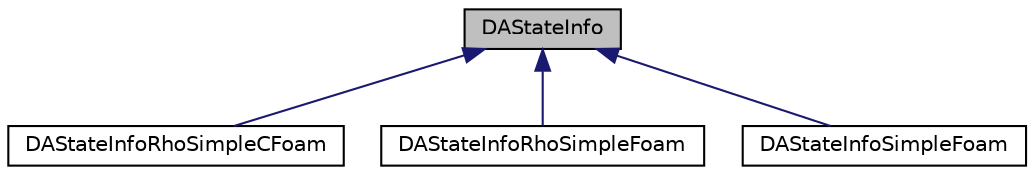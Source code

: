 digraph "DAStateInfo"
{
  bgcolor="transparent";
  edge [fontname="Helvetica",fontsize="10",labelfontname="Helvetica",labelfontsize="10"];
  node [fontname="Helvetica",fontsize="10",shape=record];
  Node0 [label="DAStateInfo",height=0.2,width=0.4,color="black", fillcolor="grey75", style="filled", fontcolor="black"];
  Node0 -> Node1 [dir="back",color="midnightblue",fontsize="10",style="solid",fontname="Helvetica"];
  Node1 [label="DAStateInfoRhoSimpleCFoam",height=0.2,width=0.4,color="black",URL="$classFoam_1_1DAStateInfoRhoSimpleCFoam.html"];
  Node0 -> Node2 [dir="back",color="midnightblue",fontsize="10",style="solid",fontname="Helvetica"];
  Node2 [label="DAStateInfoRhoSimpleFoam",height=0.2,width=0.4,color="black",URL="$classFoam_1_1DAStateInfoRhoSimpleFoam.html"];
  Node0 -> Node3 [dir="back",color="midnightblue",fontsize="10",style="solid",fontname="Helvetica"];
  Node3 [label="DAStateInfoSimpleFoam",height=0.2,width=0.4,color="black",URL="$classFoam_1_1DAStateInfoSimpleFoam.html"];
}
